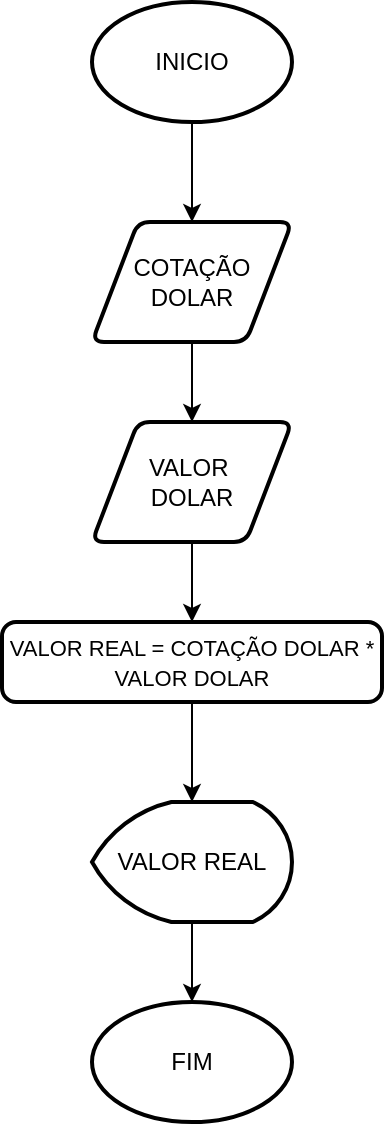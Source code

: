<mxfile version="26.0.10">
  <diagram name="Page-1" id="8tY9U2GfMw8gX_8EbSLn">
    <mxGraphModel dx="1050" dy="557" grid="1" gridSize="10" guides="1" tooltips="1" connect="1" arrows="1" fold="1" page="1" pageScale="1" pageWidth="827" pageHeight="1169" math="0" shadow="0">
      <root>
        <mxCell id="0" />
        <mxCell id="1" parent="0" />
        <mxCell id="oqaYQmrftcsxYt509nSq-1" value="FIM" style="strokeWidth=2;html=1;shape=mxgraph.flowchart.start_1;whiteSpace=wrap;" vertex="1" parent="1">
          <mxGeometry x="364" y="520" width="100" height="60" as="geometry" />
        </mxCell>
        <mxCell id="oqaYQmrftcsxYt509nSq-6" value="" style="edgeStyle=orthogonalEdgeStyle;rounded=0;orthogonalLoop=1;jettySize=auto;html=1;" edge="1" parent="1" source="oqaYQmrftcsxYt509nSq-2" target="oqaYQmrftcsxYt509nSq-3">
          <mxGeometry relative="1" as="geometry" />
        </mxCell>
        <mxCell id="oqaYQmrftcsxYt509nSq-2" value="INICIO" style="strokeWidth=2;html=1;shape=mxgraph.flowchart.start_1;whiteSpace=wrap;" vertex="1" parent="1">
          <mxGeometry x="364" y="20" width="100" height="60" as="geometry" />
        </mxCell>
        <mxCell id="oqaYQmrftcsxYt509nSq-7" value="" style="edgeStyle=orthogonalEdgeStyle;rounded=0;orthogonalLoop=1;jettySize=auto;html=1;" edge="1" parent="1" source="oqaYQmrftcsxYt509nSq-3" target="oqaYQmrftcsxYt509nSq-4">
          <mxGeometry relative="1" as="geometry" />
        </mxCell>
        <mxCell id="oqaYQmrftcsxYt509nSq-3" value="COTAÇÃO DOLAR" style="shape=parallelogram;html=1;strokeWidth=2;perimeter=parallelogramPerimeter;whiteSpace=wrap;rounded=1;arcSize=12;size=0.23;" vertex="1" parent="1">
          <mxGeometry x="364" y="130" width="100" height="60" as="geometry" />
        </mxCell>
        <mxCell id="oqaYQmrftcsxYt509nSq-8" value="" style="edgeStyle=orthogonalEdgeStyle;rounded=0;orthogonalLoop=1;jettySize=auto;html=1;" edge="1" parent="1" source="oqaYQmrftcsxYt509nSq-4" target="oqaYQmrftcsxYt509nSq-5">
          <mxGeometry relative="1" as="geometry" />
        </mxCell>
        <mxCell id="oqaYQmrftcsxYt509nSq-4" value="VALOR&amp;nbsp;&lt;div&gt;DOLAR&lt;/div&gt;" style="shape=parallelogram;html=1;strokeWidth=2;perimeter=parallelogramPerimeter;whiteSpace=wrap;rounded=1;arcSize=12;size=0.23;" vertex="1" parent="1">
          <mxGeometry x="364" y="230" width="100" height="60" as="geometry" />
        </mxCell>
        <mxCell id="oqaYQmrftcsxYt509nSq-11" value="" style="edgeStyle=orthogonalEdgeStyle;rounded=0;orthogonalLoop=1;jettySize=auto;html=1;" edge="1" parent="1" source="oqaYQmrftcsxYt509nSq-5" target="oqaYQmrftcsxYt509nSq-10">
          <mxGeometry relative="1" as="geometry" />
        </mxCell>
        <mxCell id="oqaYQmrftcsxYt509nSq-5" value="&lt;font style=&quot;font-size: 11px;&quot;&gt;VALOR REAL = COTAÇÃO DOLAR * VALOR DOLAR&lt;/font&gt;" style="rounded=1;whiteSpace=wrap;html=1;absoluteArcSize=1;arcSize=14;strokeWidth=2;" vertex="1" parent="1">
          <mxGeometry x="319" y="330" width="190" height="40" as="geometry" />
        </mxCell>
        <mxCell id="oqaYQmrftcsxYt509nSq-12" value="" style="edgeStyle=orthogonalEdgeStyle;rounded=0;orthogonalLoop=1;jettySize=auto;html=1;" edge="1" parent="1" source="oqaYQmrftcsxYt509nSq-10" target="oqaYQmrftcsxYt509nSq-1">
          <mxGeometry relative="1" as="geometry" />
        </mxCell>
        <mxCell id="oqaYQmrftcsxYt509nSq-10" value="VALOR REAL" style="strokeWidth=2;html=1;shape=mxgraph.flowchart.display;whiteSpace=wrap;" vertex="1" parent="1">
          <mxGeometry x="364" y="420" width="100" height="60" as="geometry" />
        </mxCell>
      </root>
    </mxGraphModel>
  </diagram>
</mxfile>
